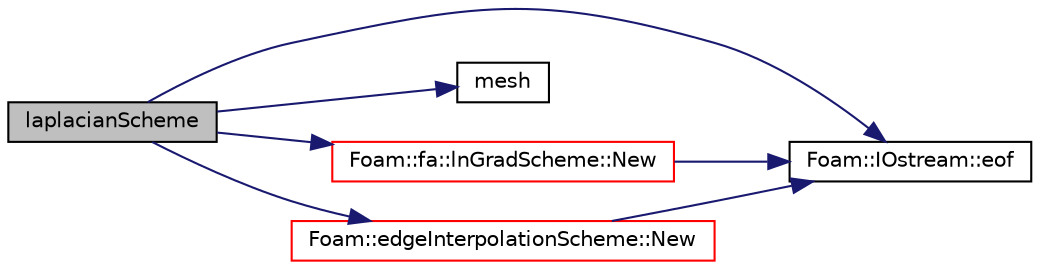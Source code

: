 digraph "laplacianScheme"
{
  bgcolor="transparent";
  edge [fontname="Helvetica",fontsize="10",labelfontname="Helvetica",labelfontsize="10"];
  node [fontname="Helvetica",fontsize="10",shape=record];
  rankdir="LR";
  Node1 [label="laplacianScheme",height=0.2,width=0.4,color="black", fillcolor="grey75", style="filled" fontcolor="black"];
  Node1 -> Node2 [color="midnightblue",fontsize="10",style="solid",fontname="Helvetica"];
  Node2 [label="Foam::IOstream::eof",height=0.2,width=0.4,color="black",URL="$classFoam_1_1IOstream.html#ac4bcdb9a2c4adf5c3d247a711a7142cc",tooltip="Return true if end of input seen. "];
  Node1 -> Node3 [color="midnightblue",fontsize="10",style="solid",fontname="Helvetica"];
  Node3 [label="mesh",height=0.2,width=0.4,color="black",URL="$classFoam_1_1fa_1_1laplacianScheme.html#a8cf57ec097e4dd18c954173f32dbc37d",tooltip="Return mesh reference. "];
  Node1 -> Node4 [color="midnightblue",fontsize="10",style="solid",fontname="Helvetica"];
  Node4 [label="Foam::fa::lnGradScheme::New",height=0.2,width=0.4,color="red",URL="$classFoam_1_1fa_1_1lnGradScheme.html#a4dac80196da139492e194b7a451ba96d",tooltip="Return new tmp interpolation scheme. "];
  Node4 -> Node2 [color="midnightblue",fontsize="10",style="solid",fontname="Helvetica"];
  Node1 -> Node5 [color="midnightblue",fontsize="10",style="solid",fontname="Helvetica"];
  Node5 [label="Foam::edgeInterpolationScheme::New",height=0.2,width=0.4,color="red",URL="$classFoam_1_1edgeInterpolationScheme.html#a4fa9770ffc425e09470364ea4a62f156",tooltip="Return new tmp interpolation scheme. "];
  Node5 -> Node2 [color="midnightblue",fontsize="10",style="solid",fontname="Helvetica"];
}
